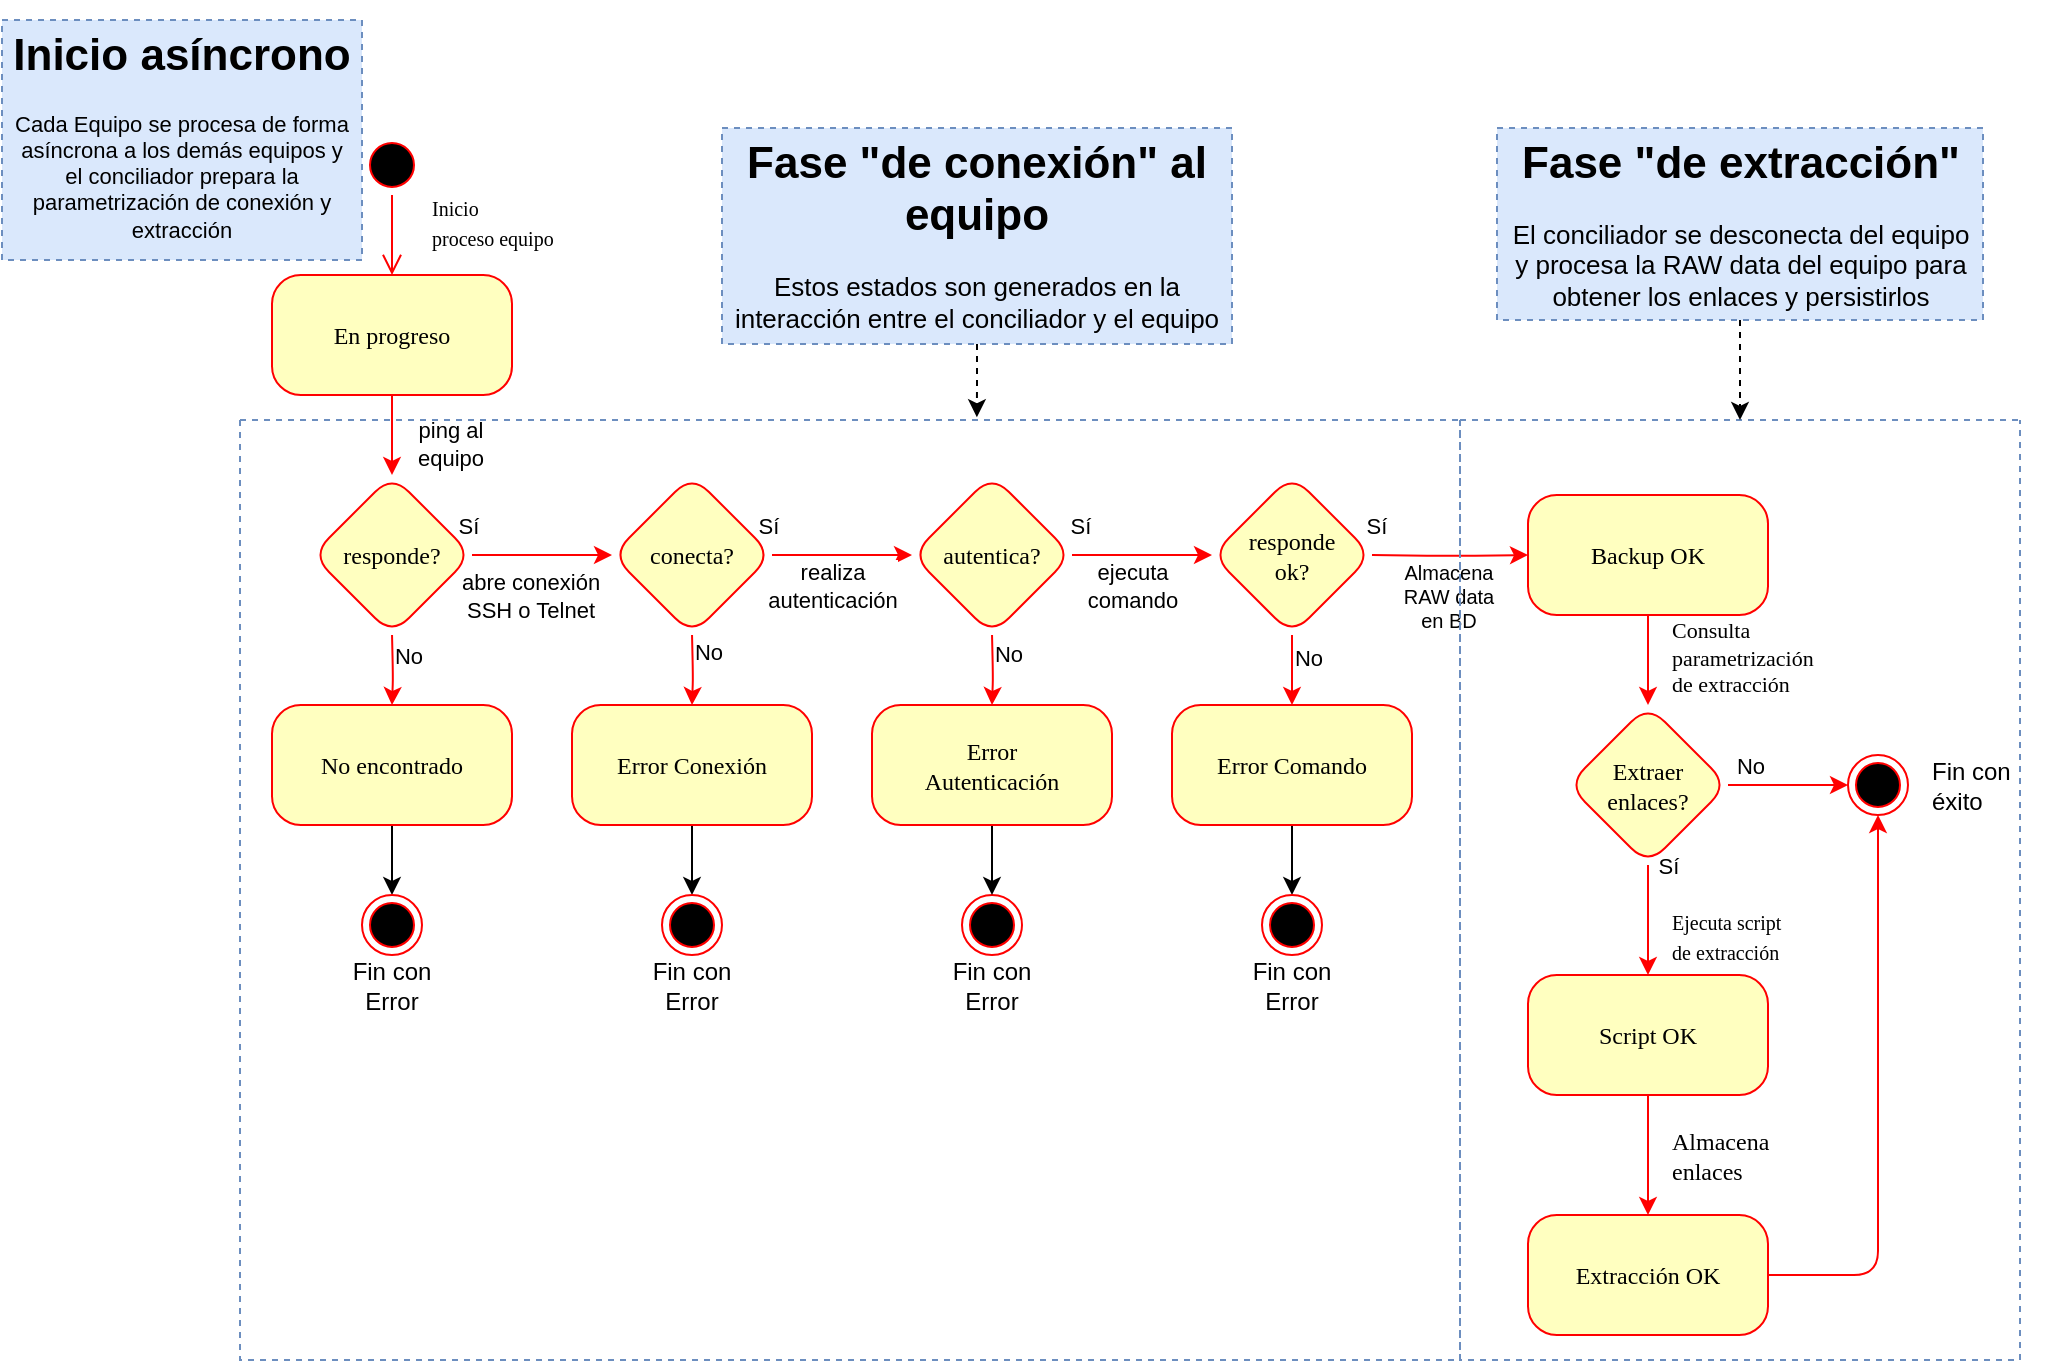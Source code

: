 <mxfile version="17.0.0" type="github">
  <diagram name="equipment-status" id="58cdce13-f638-feb5-8d6f-7d28b1aa9fa0">
    <mxGraphModel dx="1382" dy="787" grid="1" gridSize="10" guides="1" tooltips="1" connect="1" arrows="1" fold="1" page="1" pageScale="1" pageWidth="1100" pageHeight="850" background="none" math="0" shadow="0">
      <root>
        <mxCell id="0" />
        <mxCell id="1" parent="0" />
        <mxCell id="382b91b5511bd0f7-1" value="" style="ellipse;html=1;shape=startState;fillColor=#000000;strokeColor=#ff0000;rounded=1;shadow=0;comic=0;labelBackgroundColor=none;fontFamily=Verdana;fontSize=12;fontColor=#000000;align=center;direction=south;" parent="1" vertex="1">
          <mxGeometry x="211" y="127.5" width="30" height="30" as="geometry" />
        </mxCell>
        <mxCell id="xOWjK45ZcuusnBk7tprW-59" style="edgeStyle=orthogonalEdgeStyle;rounded=1;orthogonalLoop=1;jettySize=auto;html=1;entryX=0.5;entryY=1;entryDx=0;entryDy=0;fontSize=12;fontFamily=Verdana;fillColor=#ffffc0;strokeColor=#ff0000;fontColor=#000000;arcSize=24;shadow=0;comic=0;labelBackgroundColor=none;" parent="1" source="382b91b5511bd0f7-5" target="xOWjK45ZcuusnBk7tprW-56" edge="1">
          <mxGeometry relative="1" as="geometry" />
        </mxCell>
        <mxCell id="382b91b5511bd0f7-5" value="Extracción OK" style="rounded=1;whiteSpace=wrap;html=1;arcSize=24;fillColor=#ffffc0;strokeColor=#ff0000;shadow=0;comic=0;labelBackgroundColor=none;fontFamily=Verdana;fontSize=12;fontColor=#000000;align=center;" parent="1" vertex="1">
          <mxGeometry x="794" y="667.5" width="120" height="60" as="geometry" />
        </mxCell>
        <mxCell id="382b91b5511bd0f7-6" value="En progreso" style="rounded=1;whiteSpace=wrap;html=1;arcSize=24;fillColor=#ffffc0;strokeColor=#ff0000;shadow=0;comic=0;labelBackgroundColor=none;fontFamily=Verdana;fontSize=12;fontColor=#000000;align=center;" parent="1" vertex="1">
          <mxGeometry x="166" y="197.5" width="120" height="60" as="geometry" />
        </mxCell>
        <mxCell id="xOWjK45ZcuusnBk7tprW-53" value="&lt;font style=&quot;font-size: 11px&quot;&gt;Consulta &lt;br&gt;parametrización &lt;br&gt;&lt;/font&gt;&lt;div style=&quot;font-size: 11px&quot;&gt;&lt;font style=&quot;font-size: 11px&quot;&gt;de extracción&lt;/font&gt;&lt;/div&gt;" style="edgeStyle=orthogonalEdgeStyle;rounded=1;orthogonalLoop=1;jettySize=auto;html=1;fontSize=12;fontFamily=Verdana;fillColor=#ffffc0;strokeColor=#ff0000;fontColor=#000000;arcSize=24;shadow=0;comic=0;labelBackgroundColor=none;align=left;" parent="1" source="382b91b5511bd0f7-7" target="xOWjK45ZcuusnBk7tprW-51" edge="1">
          <mxGeometry x="-0.111" y="10" relative="1" as="geometry">
            <mxPoint as="offset" />
          </mxGeometry>
        </mxCell>
        <mxCell id="382b91b5511bd0f7-7" value="Backup OK" style="rounded=1;whiteSpace=wrap;html=1;arcSize=24;fillColor=#ffffc0;strokeColor=#ff0000;shadow=0;comic=0;labelBackgroundColor=none;fontFamily=Verdana;fontSize=12;fontColor=#000000;align=center;" parent="1" vertex="1">
          <mxGeometry x="794" y="307.5" width="120" height="60" as="geometry" />
        </mxCell>
        <mxCell id="2a3bc250acf0617d-9" value="&lt;font style=&quot;font-size: 10px&quot;&gt;Inicio &lt;br&gt;proceso equipo&lt;/font&gt;" style="edgeStyle=orthogonalEdgeStyle;html=1;labelBackgroundColor=none;endArrow=open;endSize=8;strokeColor=#ff0000;fontFamily=Verdana;fontSize=12;align=left;fillColor=#ffffc0;fontColor=#000000;arcSize=24;shadow=0;comic=0;" parent="1" source="382b91b5511bd0f7-1" target="382b91b5511bd0f7-6" edge="1">
          <mxGeometry x="-0.333" y="18" relative="1" as="geometry">
            <mxPoint as="offset" />
          </mxGeometry>
        </mxCell>
        <mxCell id="xOWjK45ZcuusnBk7tprW-55" value="Almacena &lt;br&gt;enlaces" style="edgeStyle=orthogonalEdgeStyle;rounded=1;orthogonalLoop=1;jettySize=auto;html=1;fontSize=12;fontFamily=Verdana;fillColor=#ffffc0;strokeColor=#ff0000;fontColor=#000000;arcSize=24;shadow=0;comic=0;labelBackgroundColor=none;align=left;" parent="1" source="3cde6dad864a17aa-1" target="382b91b5511bd0f7-5" edge="1">
          <mxGeometry y="10" relative="1" as="geometry">
            <mxPoint as="offset" />
          </mxGeometry>
        </mxCell>
        <mxCell id="3cde6dad864a17aa-1" value="Script OK" style="rounded=1;whiteSpace=wrap;html=1;arcSize=24;fillColor=#ffffc0;strokeColor=#ff0000;shadow=0;comic=0;labelBackgroundColor=none;fontFamily=Verdana;fontSize=12;fontColor=#000000;align=center;" parent="1" vertex="1">
          <mxGeometry x="794" y="547.5" width="120" height="60" as="geometry" />
        </mxCell>
        <mxCell id="24f968d109e7d6b4-3" value="" style="ellipse;html=1;shape=endState;fillColor=#000000;strokeColor=#ff0000;rounded=1;shadow=0;comic=0;labelBackgroundColor=none;fontFamily=Verdana;fontSize=12;fontColor=#000000;align=center;" parent="1" vertex="1">
          <mxGeometry x="511" y="507.5" width="30" height="30" as="geometry" />
        </mxCell>
        <mxCell id="xOWjK45ZcuusnBk7tprW-50" style="edgeStyle=orthogonalEdgeStyle;rounded=1;orthogonalLoop=1;jettySize=auto;html=1;fontSize=12;fontFamily=Verdana;fillColor=#ffffc0;strokeColor=#ff0000;fontColor=#000000;arcSize=24;shadow=0;comic=0;labelBackgroundColor=none;" parent="1" target="382b91b5511bd0f7-7" edge="1">
          <mxGeometry relative="1" as="geometry">
            <mxPoint x="924" y="302.5" as="targetPoint" />
            <mxPoint x="716" y="337.5" as="sourcePoint" />
          </mxGeometry>
        </mxCell>
        <mxCell id="xOWjK45ZcuusnBk7tprW-67" value="Sí" style="edgeLabel;html=1;align=center;verticalAlign=middle;resizable=0;points=[];" parent="xOWjK45ZcuusnBk7tprW-50" vertex="1" connectable="0">
          <mxGeometry x="-0.8" y="1" relative="1" as="geometry">
            <mxPoint x="-6" y="-14" as="offset" />
          </mxGeometry>
        </mxCell>
        <mxCell id="M-7ExB-IJ8JKMZV2mHYD-44" value="Almacena &lt;br&gt;RAW data&lt;br&gt;en BD" style="edgeLabel;html=1;align=center;verticalAlign=middle;resizable=0;points=[];fontSize=10;" vertex="1" connectable="0" parent="xOWjK45ZcuusnBk7tprW-50">
          <mxGeometry x="-0.245" y="1" relative="1" as="geometry">
            <mxPoint x="8" y="21" as="offset" />
          </mxGeometry>
        </mxCell>
        <mxCell id="xOWjK45ZcuusnBk7tprW-54" value="&lt;font style=&quot;font-size: 10px&quot;&gt;Ejecuta script &lt;br&gt;de extracción&lt;/font&gt;" style="edgeStyle=orthogonalEdgeStyle;rounded=1;orthogonalLoop=1;jettySize=auto;html=1;fontSize=12;fontFamily=Verdana;fillColor=#ffffc0;strokeColor=#ff0000;fontColor=#000000;arcSize=24;shadow=0;comic=0;labelBackgroundColor=none;align=left;" parent="1" source="xOWjK45ZcuusnBk7tprW-51" target="3cde6dad864a17aa-1" edge="1">
          <mxGeometry x="0.273" y="10" relative="1" as="geometry">
            <mxPoint as="offset" />
          </mxGeometry>
        </mxCell>
        <mxCell id="xOWjK45ZcuusnBk7tprW-58" value="" style="edgeStyle=orthogonalEdgeStyle;rounded=1;orthogonalLoop=1;jettySize=auto;html=1;fontSize=12;fontFamily=Verdana;fillColor=#ffffc0;strokeColor=#ff0000;fontColor=#000000;arcSize=24;shadow=0;comic=0;labelBackgroundColor=none;" parent="1" source="xOWjK45ZcuusnBk7tprW-51" target="xOWjK45ZcuusnBk7tprW-56" edge="1">
          <mxGeometry relative="1" as="geometry">
            <Array as="points">
              <mxPoint x="914" y="452.5" />
              <mxPoint x="914" y="452.5" />
            </Array>
          </mxGeometry>
        </mxCell>
        <mxCell id="xOWjK45ZcuusnBk7tprW-68" value="Sí" style="edgeLabel;html=1;align=center;verticalAlign=middle;resizable=0;points=[];" parent="xOWjK45ZcuusnBk7tprW-58" vertex="1" connectable="0">
          <mxGeometry x="-0.401" y="1" relative="1" as="geometry">
            <mxPoint x="-48" y="41" as="offset" />
          </mxGeometry>
        </mxCell>
        <mxCell id="xOWjK45ZcuusnBk7tprW-69" value="No" style="edgeLabel;html=1;align=center;verticalAlign=middle;resizable=0;points=[];" parent="xOWjK45ZcuusnBk7tprW-58" vertex="1" connectable="0">
          <mxGeometry x="-0.251" y="-1" relative="1" as="geometry">
            <mxPoint x="-12" y="-11" as="offset" />
          </mxGeometry>
        </mxCell>
        <mxCell id="xOWjK45ZcuusnBk7tprW-51" value="Extraer enlaces?" style="rhombus;whiteSpace=wrap;html=1;fontFamily=Verdana;fillColor=#ffffc0;strokeColor=#ff0000;fontColor=#000000;rounded=1;arcSize=24;shadow=0;comic=0;labelBackgroundColor=none;" parent="1" vertex="1">
          <mxGeometry x="814" y="412.5" width="80" height="80" as="geometry" />
        </mxCell>
        <mxCell id="xOWjK45ZcuusnBk7tprW-56" value="" style="ellipse;html=1;shape=endState;fillColor=#000000;strokeColor=#ff0000;rounded=1;shadow=0;comic=0;labelBackgroundColor=none;fontFamily=Verdana;fontSize=12;fontColor=#000000;align=center;" parent="1" vertex="1">
          <mxGeometry x="954" y="437.5" width="30" height="30" as="geometry" />
        </mxCell>
        <mxCell id="xOWjK45ZcuusnBk7tprW-70" value="Fin con Error" style="text;html=1;strokeColor=none;fillColor=none;align=center;verticalAlign=middle;whiteSpace=wrap;rounded=0;" parent="1" vertex="1">
          <mxGeometry x="196" y="537.5" width="60" height="30" as="geometry" />
        </mxCell>
        <mxCell id="xOWjK45ZcuusnBk7tprW-71" value="Fin con éxito" style="text;html=1;strokeColor=none;fillColor=none;align=left;verticalAlign=middle;whiteSpace=wrap;rounded=0;" parent="1" vertex="1">
          <mxGeometry x="994" y="437.5" width="60" height="30" as="geometry" />
        </mxCell>
        <mxCell id="M-7ExB-IJ8JKMZV2mHYD-1" value="" style="edgeStyle=orthogonalEdgeStyle;rounded=1;orthogonalLoop=1;jettySize=auto;html=1;fontSize=12;fontFamily=Verdana;fillColor=#ffffc0;strokeColor=#ff0000;fontColor=#000000;arcSize=24;shadow=0;comic=0;labelBackgroundColor=none;exitX=0.5;exitY=1;exitDx=0;exitDy=0;" edge="1" parent="1" target="M-7ExB-IJ8JKMZV2mHYD-6" source="382b91b5511bd0f7-6">
          <mxGeometry relative="1" as="geometry">
            <mxPoint x="226" y="267.5" as="sourcePoint" />
          </mxGeometry>
        </mxCell>
        <mxCell id="M-7ExB-IJ8JKMZV2mHYD-2" value="ping al &lt;br&gt;equipo" style="edgeLabel;html=1;align=center;verticalAlign=middle;resizable=0;points=[];" vertex="1" connectable="0" parent="M-7ExB-IJ8JKMZV2mHYD-1">
          <mxGeometry x="0.213" y="-1" relative="1" as="geometry">
            <mxPoint x="30" as="offset" />
          </mxGeometry>
        </mxCell>
        <mxCell id="M-7ExB-IJ8JKMZV2mHYD-3" value="" style="edgeStyle=orthogonalEdgeStyle;rounded=1;orthogonalLoop=1;jettySize=auto;html=1;fontSize=12;fontFamily=Verdana;fillColor=#ffffc0;strokeColor=#ff0000;fontColor=#000000;arcSize=24;shadow=0;comic=0;labelBackgroundColor=none;" edge="1" parent="1" source="M-7ExB-IJ8JKMZV2mHYD-6" target="M-7ExB-IJ8JKMZV2mHYD-10">
          <mxGeometry relative="1" as="geometry" />
        </mxCell>
        <mxCell id="M-7ExB-IJ8JKMZV2mHYD-4" value="abre conexión&lt;br&gt;SSH o Telnet" style="edgeLabel;html=1;align=center;verticalAlign=middle;resizable=0;points=[];" vertex="1" connectable="0" parent="M-7ExB-IJ8JKMZV2mHYD-3">
          <mxGeometry x="-0.167" y="1" relative="1" as="geometry">
            <mxPoint y="21" as="offset" />
          </mxGeometry>
        </mxCell>
        <mxCell id="M-7ExB-IJ8JKMZV2mHYD-5" value="Sí" style="edgeLabel;html=1;align=center;verticalAlign=middle;resizable=0;points=[];" vertex="1" connectable="0" parent="M-7ExB-IJ8JKMZV2mHYD-3">
          <mxGeometry x="-0.194" y="2" relative="1" as="geometry">
            <mxPoint x="-30" y="-13" as="offset" />
          </mxGeometry>
        </mxCell>
        <mxCell id="M-7ExB-IJ8JKMZV2mHYD-6" value="responde?" style="rhombus;whiteSpace=wrap;html=1;fontFamily=Verdana;fillColor=#ffffc0;strokeColor=#ff0000;fontColor=#000000;rounded=1;arcSize=24;shadow=0;comic=0;labelBackgroundColor=none;" vertex="1" parent="1">
          <mxGeometry x="186" y="297.5" width="80" height="80" as="geometry" />
        </mxCell>
        <mxCell id="M-7ExB-IJ8JKMZV2mHYD-7" value="" style="edgeStyle=orthogonalEdgeStyle;rounded=1;orthogonalLoop=1;jettySize=auto;html=1;fontSize=12;fontFamily=Verdana;fillColor=#ffffc0;strokeColor=#ff0000;fontColor=#000000;arcSize=24;shadow=0;comic=0;labelBackgroundColor=none;" edge="1" parent="1" source="M-7ExB-IJ8JKMZV2mHYD-10" target="M-7ExB-IJ8JKMZV2mHYD-14">
          <mxGeometry relative="1" as="geometry" />
        </mxCell>
        <mxCell id="M-7ExB-IJ8JKMZV2mHYD-8" value="realiza&lt;br&gt;autenticación" style="edgeLabel;html=1;align=center;verticalAlign=middle;resizable=0;points=[];" vertex="1" connectable="0" parent="M-7ExB-IJ8JKMZV2mHYD-7">
          <mxGeometry x="0.143" y="1" relative="1" as="geometry">
            <mxPoint x="-10" y="16" as="offset" />
          </mxGeometry>
        </mxCell>
        <mxCell id="M-7ExB-IJ8JKMZV2mHYD-9" value="Sí" style="edgeLabel;html=1;align=center;verticalAlign=middle;resizable=0;points=[];" vertex="1" connectable="0" parent="M-7ExB-IJ8JKMZV2mHYD-7">
          <mxGeometry x="-0.229" relative="1" as="geometry">
            <mxPoint x="-29" y="-15" as="offset" />
          </mxGeometry>
        </mxCell>
        <mxCell id="M-7ExB-IJ8JKMZV2mHYD-10" value="conecta?" style="rhombus;whiteSpace=wrap;html=1;fontFamily=Verdana;fillColor=#ffffc0;strokeColor=#ff0000;fontColor=#000000;rounded=1;arcSize=24;shadow=0;comic=0;labelBackgroundColor=none;" vertex="1" parent="1">
          <mxGeometry x="336" y="297.5" width="80" height="80" as="geometry" />
        </mxCell>
        <mxCell id="M-7ExB-IJ8JKMZV2mHYD-11" value="" style="edgeStyle=orthogonalEdgeStyle;rounded=1;orthogonalLoop=1;jettySize=auto;html=1;fontSize=12;fontFamily=Verdana;fillColor=#ffffc0;strokeColor=#ff0000;fontColor=#000000;arcSize=24;shadow=0;comic=0;labelBackgroundColor=none;" edge="1" parent="1" source="M-7ExB-IJ8JKMZV2mHYD-14" target="M-7ExB-IJ8JKMZV2mHYD-17">
          <mxGeometry relative="1" as="geometry" />
        </mxCell>
        <mxCell id="M-7ExB-IJ8JKMZV2mHYD-12" value="ejecuta &lt;br&gt;comando" style="edgeLabel;html=1;align=center;verticalAlign=middle;resizable=0;points=[];" vertex="1" connectable="0" parent="M-7ExB-IJ8JKMZV2mHYD-11">
          <mxGeometry x="0.36" relative="1" as="geometry">
            <mxPoint x="-18" y="15" as="offset" />
          </mxGeometry>
        </mxCell>
        <mxCell id="M-7ExB-IJ8JKMZV2mHYD-13" value="Sí" style="edgeLabel;html=1;align=center;verticalAlign=middle;resizable=0;points=[];" vertex="1" connectable="0" parent="M-7ExB-IJ8JKMZV2mHYD-11">
          <mxGeometry x="-0.894" y="1" relative="1" as="geometry">
            <mxPoint y="-14" as="offset" />
          </mxGeometry>
        </mxCell>
        <mxCell id="M-7ExB-IJ8JKMZV2mHYD-14" value="autentica?" style="rhombus;whiteSpace=wrap;html=1;fontFamily=Verdana;fillColor=#ffffc0;strokeColor=#ff0000;fontColor=#000000;rounded=1;arcSize=24;shadow=0;comic=0;labelBackgroundColor=none;" vertex="1" parent="1">
          <mxGeometry x="486" y="297.5" width="80" height="80" as="geometry" />
        </mxCell>
        <mxCell id="M-7ExB-IJ8JKMZV2mHYD-15" value="" style="edgeStyle=orthogonalEdgeStyle;rounded=1;orthogonalLoop=1;jettySize=auto;html=1;fontSize=12;fontFamily=Verdana;fillColor=#ffffc0;strokeColor=#ff0000;fontColor=#000000;arcSize=24;shadow=0;comic=0;labelBackgroundColor=none;" edge="1" parent="1" source="M-7ExB-IJ8JKMZV2mHYD-17" target="M-7ExB-IJ8JKMZV2mHYD-31">
          <mxGeometry relative="1" as="geometry" />
        </mxCell>
        <mxCell id="M-7ExB-IJ8JKMZV2mHYD-16" value="No" style="edgeLabel;html=1;align=center;verticalAlign=middle;resizable=0;points=[];" vertex="1" connectable="0" parent="M-7ExB-IJ8JKMZV2mHYD-15">
          <mxGeometry x="-0.782" y="1" relative="1" as="geometry">
            <mxPoint x="7" y="6" as="offset" />
          </mxGeometry>
        </mxCell>
        <mxCell id="M-7ExB-IJ8JKMZV2mHYD-17" value="responde&lt;br&gt;ok?" style="rhombus;whiteSpace=wrap;html=1;fontFamily=Verdana;fillColor=#ffffc0;strokeColor=#ff0000;fontColor=#000000;rounded=1;arcSize=24;shadow=0;comic=0;labelBackgroundColor=none;" vertex="1" parent="1">
          <mxGeometry x="636" y="297.5" width="80" height="80" as="geometry" />
        </mxCell>
        <mxCell id="M-7ExB-IJ8JKMZV2mHYD-18" value="" style="edgeStyle=orthogonalEdgeStyle;rounded=1;orthogonalLoop=1;jettySize=auto;html=1;fontSize=12;fontFamily=Verdana;fillColor=#ffffc0;strokeColor=#ff0000;fontColor=#000000;arcSize=24;shadow=0;comic=0;labelBackgroundColor=none;" edge="1" parent="1" target="M-7ExB-IJ8JKMZV2mHYD-25">
          <mxGeometry relative="1" as="geometry">
            <mxPoint x="226.015" y="377.485" as="sourcePoint" />
          </mxGeometry>
        </mxCell>
        <mxCell id="M-7ExB-IJ8JKMZV2mHYD-19" value="No" style="edgeLabel;html=1;align=center;verticalAlign=middle;resizable=0;points=[];" vertex="1" connectable="0" parent="M-7ExB-IJ8JKMZV2mHYD-18">
          <mxGeometry x="-0.673" y="1" relative="1" as="geometry">
            <mxPoint x="7" y="4" as="offset" />
          </mxGeometry>
        </mxCell>
        <mxCell id="M-7ExB-IJ8JKMZV2mHYD-20" value="" style="edgeStyle=orthogonalEdgeStyle;rounded=1;orthogonalLoop=1;jettySize=auto;html=1;fontSize=12;fontFamily=Verdana;fillColor=#ffffc0;strokeColor=#ff0000;fontColor=#000000;arcSize=24;shadow=0;comic=0;labelBackgroundColor=none;" edge="1" parent="1" target="M-7ExB-IJ8JKMZV2mHYD-27">
          <mxGeometry relative="1" as="geometry">
            <mxPoint x="376.015" y="377.485" as="sourcePoint" />
          </mxGeometry>
        </mxCell>
        <mxCell id="M-7ExB-IJ8JKMZV2mHYD-21" value="No" style="edgeLabel;html=1;align=center;verticalAlign=middle;resizable=0;points=[];" vertex="1" connectable="0" parent="M-7ExB-IJ8JKMZV2mHYD-20">
          <mxGeometry x="-0.472" y="-1" relative="1" as="geometry">
            <mxPoint x="9" y="-1" as="offset" />
          </mxGeometry>
        </mxCell>
        <mxCell id="M-7ExB-IJ8JKMZV2mHYD-22" value="" style="edgeStyle=orthogonalEdgeStyle;rounded=1;orthogonalLoop=1;jettySize=auto;html=1;fontSize=12;fontFamily=Verdana;fillColor=#ffffc0;strokeColor=#ff0000;fontColor=#000000;arcSize=24;shadow=0;comic=0;labelBackgroundColor=none;" edge="1" parent="1" target="M-7ExB-IJ8JKMZV2mHYD-29">
          <mxGeometry relative="1" as="geometry">
            <mxPoint x="526.015" y="377.485" as="sourcePoint" />
          </mxGeometry>
        </mxCell>
        <mxCell id="M-7ExB-IJ8JKMZV2mHYD-23" value="No" style="edgeLabel;html=1;align=center;verticalAlign=middle;resizable=0;points=[];" vertex="1" connectable="0" parent="M-7ExB-IJ8JKMZV2mHYD-22">
          <mxGeometry x="-0.633" relative="1" as="geometry">
            <mxPoint x="8" y="3" as="offset" />
          </mxGeometry>
        </mxCell>
        <mxCell id="M-7ExB-IJ8JKMZV2mHYD-36" value="" style="edgeStyle=orthogonalEdgeStyle;rounded=0;orthogonalLoop=1;jettySize=auto;html=1;fontSize=10;" edge="1" parent="1" source="M-7ExB-IJ8JKMZV2mHYD-25" target="M-7ExB-IJ8JKMZV2mHYD-33">
          <mxGeometry relative="1" as="geometry" />
        </mxCell>
        <mxCell id="M-7ExB-IJ8JKMZV2mHYD-25" value="No encontrado" style="rounded=1;whiteSpace=wrap;html=1;arcSize=24;fillColor=#ffffc0;strokeColor=#ff0000;shadow=0;comic=0;labelBackgroundColor=none;fontFamily=Verdana;fontSize=12;fontColor=#000000;align=center;" vertex="1" parent="1">
          <mxGeometry x="166" y="412.5" width="120" height="60" as="geometry" />
        </mxCell>
        <mxCell id="M-7ExB-IJ8JKMZV2mHYD-35" value="" style="edgeStyle=orthogonalEdgeStyle;rounded=0;orthogonalLoop=1;jettySize=auto;html=1;fontSize=10;" edge="1" parent="1" source="M-7ExB-IJ8JKMZV2mHYD-27" target="M-7ExB-IJ8JKMZV2mHYD-34">
          <mxGeometry relative="1" as="geometry" />
        </mxCell>
        <mxCell id="M-7ExB-IJ8JKMZV2mHYD-27" value="Error Conexión" style="rounded=1;whiteSpace=wrap;html=1;arcSize=24;fillColor=#ffffc0;strokeColor=#ff0000;shadow=0;comic=0;labelBackgroundColor=none;fontFamily=Verdana;fontSize=12;fontColor=#000000;align=center;" vertex="1" parent="1">
          <mxGeometry x="316" y="412.5" width="120" height="60" as="geometry" />
        </mxCell>
        <mxCell id="M-7ExB-IJ8JKMZV2mHYD-38" value="" style="edgeStyle=orthogonalEdgeStyle;rounded=0;orthogonalLoop=1;jettySize=auto;html=1;fontSize=10;" edge="1" parent="1" source="M-7ExB-IJ8JKMZV2mHYD-29" target="24f968d109e7d6b4-3">
          <mxGeometry relative="1" as="geometry" />
        </mxCell>
        <mxCell id="M-7ExB-IJ8JKMZV2mHYD-29" value="Error &lt;br&gt;Autenticación" style="rounded=1;whiteSpace=wrap;html=1;arcSize=24;fillColor=#ffffc0;strokeColor=#ff0000;shadow=0;comic=0;labelBackgroundColor=none;fontFamily=Verdana;fontSize=12;fontColor=#000000;align=center;" vertex="1" parent="1">
          <mxGeometry x="466" y="412.5" width="120" height="60" as="geometry" />
        </mxCell>
        <mxCell id="M-7ExB-IJ8JKMZV2mHYD-40" value="" style="edgeStyle=orthogonalEdgeStyle;rounded=0;orthogonalLoop=1;jettySize=auto;html=1;fontSize=10;" edge="1" parent="1" source="M-7ExB-IJ8JKMZV2mHYD-31" target="M-7ExB-IJ8JKMZV2mHYD-39">
          <mxGeometry relative="1" as="geometry" />
        </mxCell>
        <mxCell id="M-7ExB-IJ8JKMZV2mHYD-31" value="Error Comando" style="rounded=1;whiteSpace=wrap;html=1;arcSize=24;fillColor=#ffffc0;strokeColor=#ff0000;shadow=0;comic=0;labelBackgroundColor=none;fontFamily=Verdana;fontSize=12;fontColor=#000000;align=center;" vertex="1" parent="1">
          <mxGeometry x="616" y="412.5" width="120" height="60" as="geometry" />
        </mxCell>
        <mxCell id="M-7ExB-IJ8JKMZV2mHYD-32" value="Sí" style="edgeLabel;html=1;align=center;verticalAlign=middle;resizable=0;points=[];" vertex="1" connectable="0" parent="1">
          <mxGeometry x="718" y="322.5" as="geometry" />
        </mxCell>
        <mxCell id="M-7ExB-IJ8JKMZV2mHYD-33" value="" style="ellipse;html=1;shape=endState;fillColor=#000000;strokeColor=#ff0000;rounded=1;shadow=0;comic=0;labelBackgroundColor=none;fontFamily=Verdana;fontSize=12;fontColor=#000000;align=center;" vertex="1" parent="1">
          <mxGeometry x="211" y="507.5" width="30" height="30" as="geometry" />
        </mxCell>
        <mxCell id="M-7ExB-IJ8JKMZV2mHYD-34" value="" style="ellipse;html=1;shape=endState;fillColor=#000000;strokeColor=#ff0000;rounded=1;shadow=0;comic=0;labelBackgroundColor=none;fontFamily=Verdana;fontSize=12;fontColor=#000000;align=center;" vertex="1" parent="1">
          <mxGeometry x="361" y="507.5" width="30" height="30" as="geometry" />
        </mxCell>
        <mxCell id="M-7ExB-IJ8JKMZV2mHYD-39" value="" style="ellipse;html=1;shape=endState;fillColor=#000000;strokeColor=#ff0000;rounded=1;shadow=0;comic=0;labelBackgroundColor=none;fontFamily=Verdana;fontSize=12;fontColor=#000000;align=center;" vertex="1" parent="1">
          <mxGeometry x="661" y="507.5" width="30" height="30" as="geometry" />
        </mxCell>
        <mxCell id="M-7ExB-IJ8JKMZV2mHYD-41" value="Fin con Error" style="text;html=1;strokeColor=none;fillColor=none;align=center;verticalAlign=middle;whiteSpace=wrap;rounded=0;" vertex="1" parent="1">
          <mxGeometry x="346" y="537.5" width="60" height="30" as="geometry" />
        </mxCell>
        <mxCell id="M-7ExB-IJ8JKMZV2mHYD-42" value="Fin con Error" style="text;html=1;strokeColor=none;fillColor=none;align=center;verticalAlign=middle;whiteSpace=wrap;rounded=0;" vertex="1" parent="1">
          <mxGeometry x="496" y="537.5" width="60" height="30" as="geometry" />
        </mxCell>
        <mxCell id="M-7ExB-IJ8JKMZV2mHYD-43" value="Fin con Error" style="text;html=1;strokeColor=none;fillColor=none;align=center;verticalAlign=middle;whiteSpace=wrap;rounded=0;" vertex="1" parent="1">
          <mxGeometry x="646" y="537.5" width="60" height="30" as="geometry" />
        </mxCell>
        <mxCell id="M-7ExB-IJ8JKMZV2mHYD-46" value="" style="swimlane;startSize=0;fontSize=11;dashed=1;fillColor=#dae8fc;strokeColor=#6c8ebf;shadow=0;glass=0;sketch=0;" vertex="1" parent="1">
          <mxGeometry x="150" y="270" width="610" height="470" as="geometry" />
        </mxCell>
        <mxCell id="M-7ExB-IJ8JKMZV2mHYD-47" value="&lt;h1&gt;Inicio asíncrono&lt;/h1&gt;&lt;p&gt;Cada Equipo se procesa de forma asíncrona a los demás equipos y el conciliador prepara la parametrización de conexión y extracción&lt;/p&gt;" style="text;html=1;strokeColor=#6c8ebf;fillColor=#dae8fc;spacing=5;spacingTop=-20;whiteSpace=wrap;overflow=hidden;rounded=0;fontSize=11;align=center;dashed=1;" vertex="1" parent="1">
          <mxGeometry x="31" y="70" width="180" height="120" as="geometry" />
        </mxCell>
        <mxCell id="M-7ExB-IJ8JKMZV2mHYD-65" value="" style="edgeStyle=orthogonalEdgeStyle;rounded=0;orthogonalLoop=1;jettySize=auto;html=1;dashed=1;fontSize=13;entryX=0.604;entryY=-0.003;entryDx=0;entryDy=0;entryPerimeter=0;" edge="1" parent="1" source="M-7ExB-IJ8JKMZV2mHYD-61" target="M-7ExB-IJ8JKMZV2mHYD-46">
          <mxGeometry relative="1" as="geometry" />
        </mxCell>
        <mxCell id="M-7ExB-IJ8JKMZV2mHYD-61" value="&lt;h1&gt;Fase &quot;de conexión&quot; al equipo&lt;/h1&gt;&lt;p&gt;&lt;font style=&quot;font-size: 13px&quot;&gt;Estos estados son generados en la interacción entre el conciliador y el equipo&lt;/font&gt;&lt;/p&gt;" style="text;html=1;strokeColor=#6c8ebf;fillColor=#dae8fc;spacing=5;spacingTop=-20;whiteSpace=wrap;overflow=hidden;rounded=0;dashed=1;fontSize=11;align=center;" vertex="1" parent="1">
          <mxGeometry x="391" y="124" width="255" height="108" as="geometry" />
        </mxCell>
        <mxCell id="M-7ExB-IJ8JKMZV2mHYD-62" value="" style="swimlane;startSize=0;dashed=1;fontSize=13;fillColor=#dae8fc;strokeColor=#6c8ebf;" vertex="1" parent="1">
          <mxGeometry x="760" y="270" width="280" height="470" as="geometry" />
        </mxCell>
        <mxCell id="M-7ExB-IJ8JKMZV2mHYD-64" value="" style="edgeStyle=orthogonalEdgeStyle;rounded=0;orthogonalLoop=1;jettySize=auto;html=1;dashed=1;fontSize=13;entryX=0.5;entryY=0;entryDx=0;entryDy=0;" edge="1" parent="1" source="M-7ExB-IJ8JKMZV2mHYD-63" target="M-7ExB-IJ8JKMZV2mHYD-62">
          <mxGeometry relative="1" as="geometry" />
        </mxCell>
        <mxCell id="M-7ExB-IJ8JKMZV2mHYD-63" value="&lt;h1&gt;Fase &quot;de extracción&quot;&lt;/h1&gt;&lt;p&gt;&lt;span style=&quot;font-size: 13px&quot;&gt;El conciliador se desconecta del equipo y procesa la RAW data del equipo para obtener los enlaces y persistirlos&lt;/span&gt;&lt;/p&gt;" style="text;html=1;strokeColor=#6c8ebf;fillColor=#dae8fc;spacing=5;spacingTop=-20;whiteSpace=wrap;overflow=hidden;rounded=0;dashed=1;fontSize=11;align=center;" vertex="1" parent="1">
          <mxGeometry x="778.5" y="124" width="243" height="96" as="geometry" />
        </mxCell>
      </root>
    </mxGraphModel>
  </diagram>
</mxfile>
